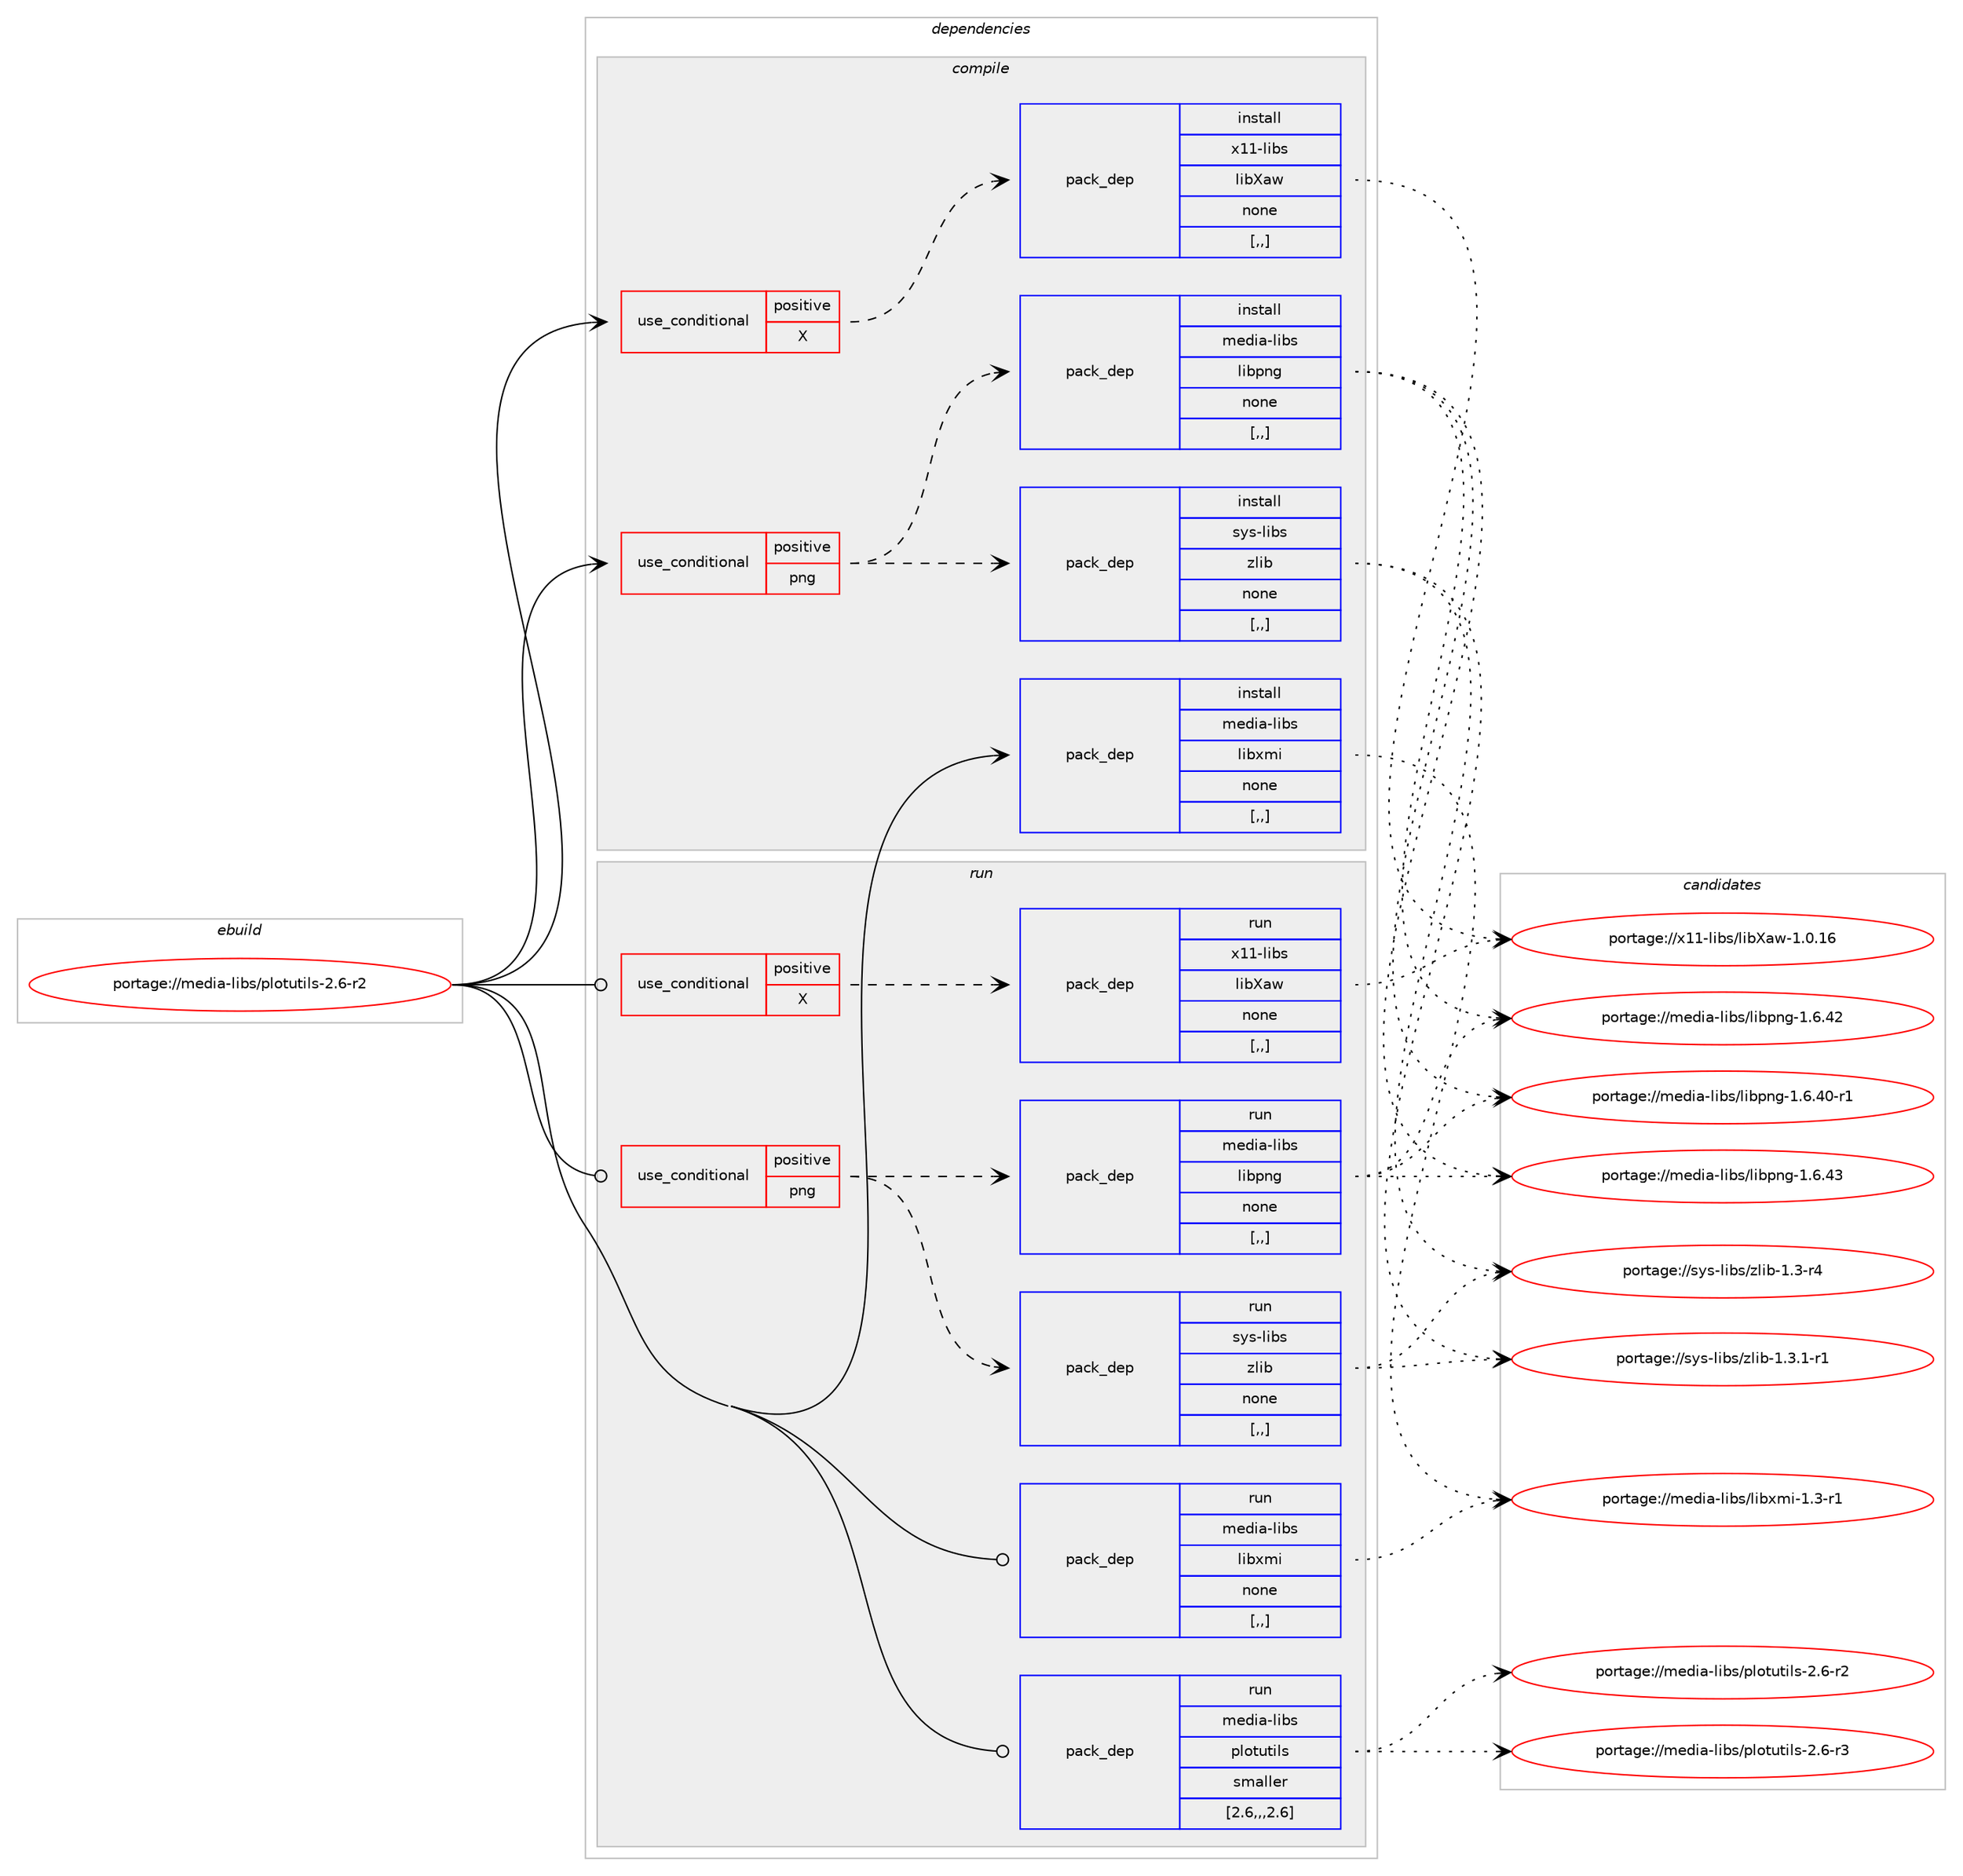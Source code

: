 digraph prolog {

# *************
# Graph options
# *************

newrank=true;
concentrate=true;
compound=true;
graph [rankdir=LR,fontname=Helvetica,fontsize=10,ranksep=1.5];#, ranksep=2.5, nodesep=0.2];
edge  [arrowhead=vee];
node  [fontname=Helvetica,fontsize=10];

# **********
# The ebuild
# **********

subgraph cluster_leftcol {
color=gray;
label=<<i>ebuild</i>>;
id [label="portage://media-libs/plotutils-2.6-r2", color=red, width=4, href="../media-libs/plotutils-2.6-r2.svg"];
}

# ****************
# The dependencies
# ****************

subgraph cluster_midcol {
color=gray;
label=<<i>dependencies</i>>;
subgraph cluster_compile {
fillcolor="#eeeeee";
style=filled;
label=<<i>compile</i>>;
subgraph cond210983 {
dependency815621 [label=<<TABLE BORDER="0" CELLBORDER="1" CELLSPACING="0" CELLPADDING="4"><TR><TD ROWSPAN="3" CELLPADDING="10">use_conditional</TD></TR><TR><TD>positive</TD></TR><TR><TD>X</TD></TR></TABLE>>, shape=none, color=red];
subgraph pack598494 {
dependency815622 [label=<<TABLE BORDER="0" CELLBORDER="1" CELLSPACING="0" CELLPADDING="4" WIDTH="220"><TR><TD ROWSPAN="6" CELLPADDING="30">pack_dep</TD></TR><TR><TD WIDTH="110">install</TD></TR><TR><TD>x11-libs</TD></TR><TR><TD>libXaw</TD></TR><TR><TD>none</TD></TR><TR><TD>[,,]</TD></TR></TABLE>>, shape=none, color=blue];
}
dependency815621:e -> dependency815622:w [weight=20,style="dashed",arrowhead="vee"];
}
id:e -> dependency815621:w [weight=20,style="solid",arrowhead="vee"];
subgraph cond210984 {
dependency815623 [label=<<TABLE BORDER="0" CELLBORDER="1" CELLSPACING="0" CELLPADDING="4"><TR><TD ROWSPAN="3" CELLPADDING="10">use_conditional</TD></TR><TR><TD>positive</TD></TR><TR><TD>png</TD></TR></TABLE>>, shape=none, color=red];
subgraph pack598495 {
dependency815624 [label=<<TABLE BORDER="0" CELLBORDER="1" CELLSPACING="0" CELLPADDING="4" WIDTH="220"><TR><TD ROWSPAN="6" CELLPADDING="30">pack_dep</TD></TR><TR><TD WIDTH="110">install</TD></TR><TR><TD>media-libs</TD></TR><TR><TD>libpng</TD></TR><TR><TD>none</TD></TR><TR><TD>[,,]</TD></TR></TABLE>>, shape=none, color=blue];
}
dependency815623:e -> dependency815624:w [weight=20,style="dashed",arrowhead="vee"];
subgraph pack598496 {
dependency815625 [label=<<TABLE BORDER="0" CELLBORDER="1" CELLSPACING="0" CELLPADDING="4" WIDTH="220"><TR><TD ROWSPAN="6" CELLPADDING="30">pack_dep</TD></TR><TR><TD WIDTH="110">install</TD></TR><TR><TD>sys-libs</TD></TR><TR><TD>zlib</TD></TR><TR><TD>none</TD></TR><TR><TD>[,,]</TD></TR></TABLE>>, shape=none, color=blue];
}
dependency815623:e -> dependency815625:w [weight=20,style="dashed",arrowhead="vee"];
}
id:e -> dependency815623:w [weight=20,style="solid",arrowhead="vee"];
subgraph pack598497 {
dependency815626 [label=<<TABLE BORDER="0" CELLBORDER="1" CELLSPACING="0" CELLPADDING="4" WIDTH="220"><TR><TD ROWSPAN="6" CELLPADDING="30">pack_dep</TD></TR><TR><TD WIDTH="110">install</TD></TR><TR><TD>media-libs</TD></TR><TR><TD>libxmi</TD></TR><TR><TD>none</TD></TR><TR><TD>[,,]</TD></TR></TABLE>>, shape=none, color=blue];
}
id:e -> dependency815626:w [weight=20,style="solid",arrowhead="vee"];
}
subgraph cluster_compileandrun {
fillcolor="#eeeeee";
style=filled;
label=<<i>compile and run</i>>;
}
subgraph cluster_run {
fillcolor="#eeeeee";
style=filled;
label=<<i>run</i>>;
subgraph cond210985 {
dependency815627 [label=<<TABLE BORDER="0" CELLBORDER="1" CELLSPACING="0" CELLPADDING="4"><TR><TD ROWSPAN="3" CELLPADDING="10">use_conditional</TD></TR><TR><TD>positive</TD></TR><TR><TD>X</TD></TR></TABLE>>, shape=none, color=red];
subgraph pack598498 {
dependency815628 [label=<<TABLE BORDER="0" CELLBORDER="1" CELLSPACING="0" CELLPADDING="4" WIDTH="220"><TR><TD ROWSPAN="6" CELLPADDING="30">pack_dep</TD></TR><TR><TD WIDTH="110">run</TD></TR><TR><TD>x11-libs</TD></TR><TR><TD>libXaw</TD></TR><TR><TD>none</TD></TR><TR><TD>[,,]</TD></TR></TABLE>>, shape=none, color=blue];
}
dependency815627:e -> dependency815628:w [weight=20,style="dashed",arrowhead="vee"];
}
id:e -> dependency815627:w [weight=20,style="solid",arrowhead="odot"];
subgraph cond210986 {
dependency815629 [label=<<TABLE BORDER="0" CELLBORDER="1" CELLSPACING="0" CELLPADDING="4"><TR><TD ROWSPAN="3" CELLPADDING="10">use_conditional</TD></TR><TR><TD>positive</TD></TR><TR><TD>png</TD></TR></TABLE>>, shape=none, color=red];
subgraph pack598499 {
dependency815630 [label=<<TABLE BORDER="0" CELLBORDER="1" CELLSPACING="0" CELLPADDING="4" WIDTH="220"><TR><TD ROWSPAN="6" CELLPADDING="30">pack_dep</TD></TR><TR><TD WIDTH="110">run</TD></TR><TR><TD>media-libs</TD></TR><TR><TD>libpng</TD></TR><TR><TD>none</TD></TR><TR><TD>[,,]</TD></TR></TABLE>>, shape=none, color=blue];
}
dependency815629:e -> dependency815630:w [weight=20,style="dashed",arrowhead="vee"];
subgraph pack598500 {
dependency815631 [label=<<TABLE BORDER="0" CELLBORDER="1" CELLSPACING="0" CELLPADDING="4" WIDTH="220"><TR><TD ROWSPAN="6" CELLPADDING="30">pack_dep</TD></TR><TR><TD WIDTH="110">run</TD></TR><TR><TD>sys-libs</TD></TR><TR><TD>zlib</TD></TR><TR><TD>none</TD></TR><TR><TD>[,,]</TD></TR></TABLE>>, shape=none, color=blue];
}
dependency815629:e -> dependency815631:w [weight=20,style="dashed",arrowhead="vee"];
}
id:e -> dependency815629:w [weight=20,style="solid",arrowhead="odot"];
subgraph pack598501 {
dependency815632 [label=<<TABLE BORDER="0" CELLBORDER="1" CELLSPACING="0" CELLPADDING="4" WIDTH="220"><TR><TD ROWSPAN="6" CELLPADDING="30">pack_dep</TD></TR><TR><TD WIDTH="110">run</TD></TR><TR><TD>media-libs</TD></TR><TR><TD>libxmi</TD></TR><TR><TD>none</TD></TR><TR><TD>[,,]</TD></TR></TABLE>>, shape=none, color=blue];
}
id:e -> dependency815632:w [weight=20,style="solid",arrowhead="odot"];
subgraph pack598502 {
dependency815633 [label=<<TABLE BORDER="0" CELLBORDER="1" CELLSPACING="0" CELLPADDING="4" WIDTH="220"><TR><TD ROWSPAN="6" CELLPADDING="30">pack_dep</TD></TR><TR><TD WIDTH="110">run</TD></TR><TR><TD>media-libs</TD></TR><TR><TD>plotutils</TD></TR><TR><TD>smaller</TD></TR><TR><TD>[2.6,,,2.6]</TD></TR></TABLE>>, shape=none, color=blue];
}
id:e -> dependency815633:w [weight=20,style="solid",arrowhead="odot"];
}
}

# **************
# The candidates
# **************

subgraph cluster_choices {
rank=same;
color=gray;
label=<<i>candidates</i>>;

subgraph choice598494 {
color=black;
nodesep=1;
choice120494945108105981154710810598889711945494648464954 [label="portage://x11-libs/libXaw-1.0.16", color=red, width=4,href="../x11-libs/libXaw-1.0.16.svg"];
dependency815622:e -> choice120494945108105981154710810598889711945494648464954:w [style=dotted,weight="100"];
}
subgraph choice598495 {
color=black;
nodesep=1;
choice109101100105974510810598115471081059811211010345494654465251 [label="portage://media-libs/libpng-1.6.43", color=red, width=4,href="../media-libs/libpng-1.6.43.svg"];
choice109101100105974510810598115471081059811211010345494654465250 [label="portage://media-libs/libpng-1.6.42", color=red, width=4,href="../media-libs/libpng-1.6.42.svg"];
choice1091011001059745108105981154710810598112110103454946544652484511449 [label="portage://media-libs/libpng-1.6.40-r1", color=red, width=4,href="../media-libs/libpng-1.6.40-r1.svg"];
dependency815624:e -> choice109101100105974510810598115471081059811211010345494654465251:w [style=dotted,weight="100"];
dependency815624:e -> choice109101100105974510810598115471081059811211010345494654465250:w [style=dotted,weight="100"];
dependency815624:e -> choice1091011001059745108105981154710810598112110103454946544652484511449:w [style=dotted,weight="100"];
}
subgraph choice598496 {
color=black;
nodesep=1;
choice115121115451081059811547122108105984549465146494511449 [label="portage://sys-libs/zlib-1.3.1-r1", color=red, width=4,href="../sys-libs/zlib-1.3.1-r1.svg"];
choice11512111545108105981154712210810598454946514511452 [label="portage://sys-libs/zlib-1.3-r4", color=red, width=4,href="../sys-libs/zlib-1.3-r4.svg"];
dependency815625:e -> choice115121115451081059811547122108105984549465146494511449:w [style=dotted,weight="100"];
dependency815625:e -> choice11512111545108105981154712210810598454946514511452:w [style=dotted,weight="100"];
}
subgraph choice598497 {
color=black;
nodesep=1;
choice1091011001059745108105981154710810598120109105454946514511449 [label="portage://media-libs/libxmi-1.3-r1", color=red, width=4,href="../media-libs/libxmi-1.3-r1.svg"];
dependency815626:e -> choice1091011001059745108105981154710810598120109105454946514511449:w [style=dotted,weight="100"];
}
subgraph choice598498 {
color=black;
nodesep=1;
choice120494945108105981154710810598889711945494648464954 [label="portage://x11-libs/libXaw-1.0.16", color=red, width=4,href="../x11-libs/libXaw-1.0.16.svg"];
dependency815628:e -> choice120494945108105981154710810598889711945494648464954:w [style=dotted,weight="100"];
}
subgraph choice598499 {
color=black;
nodesep=1;
choice109101100105974510810598115471081059811211010345494654465251 [label="portage://media-libs/libpng-1.6.43", color=red, width=4,href="../media-libs/libpng-1.6.43.svg"];
choice109101100105974510810598115471081059811211010345494654465250 [label="portage://media-libs/libpng-1.6.42", color=red, width=4,href="../media-libs/libpng-1.6.42.svg"];
choice1091011001059745108105981154710810598112110103454946544652484511449 [label="portage://media-libs/libpng-1.6.40-r1", color=red, width=4,href="../media-libs/libpng-1.6.40-r1.svg"];
dependency815630:e -> choice109101100105974510810598115471081059811211010345494654465251:w [style=dotted,weight="100"];
dependency815630:e -> choice109101100105974510810598115471081059811211010345494654465250:w [style=dotted,weight="100"];
dependency815630:e -> choice1091011001059745108105981154710810598112110103454946544652484511449:w [style=dotted,weight="100"];
}
subgraph choice598500 {
color=black;
nodesep=1;
choice115121115451081059811547122108105984549465146494511449 [label="portage://sys-libs/zlib-1.3.1-r1", color=red, width=4,href="../sys-libs/zlib-1.3.1-r1.svg"];
choice11512111545108105981154712210810598454946514511452 [label="portage://sys-libs/zlib-1.3-r4", color=red, width=4,href="../sys-libs/zlib-1.3-r4.svg"];
dependency815631:e -> choice115121115451081059811547122108105984549465146494511449:w [style=dotted,weight="100"];
dependency815631:e -> choice11512111545108105981154712210810598454946514511452:w [style=dotted,weight="100"];
}
subgraph choice598501 {
color=black;
nodesep=1;
choice1091011001059745108105981154710810598120109105454946514511449 [label="portage://media-libs/libxmi-1.3-r1", color=red, width=4,href="../media-libs/libxmi-1.3-r1.svg"];
dependency815632:e -> choice1091011001059745108105981154710810598120109105454946514511449:w [style=dotted,weight="100"];
}
subgraph choice598502 {
color=black;
nodesep=1;
choice10910110010597451081059811547112108111116117116105108115455046544511451 [label="portage://media-libs/plotutils-2.6-r3", color=red, width=4,href="../media-libs/plotutils-2.6-r3.svg"];
choice10910110010597451081059811547112108111116117116105108115455046544511450 [label="portage://media-libs/plotutils-2.6-r2", color=red, width=4,href="../media-libs/plotutils-2.6-r2.svg"];
dependency815633:e -> choice10910110010597451081059811547112108111116117116105108115455046544511451:w [style=dotted,weight="100"];
dependency815633:e -> choice10910110010597451081059811547112108111116117116105108115455046544511450:w [style=dotted,weight="100"];
}
}

}
